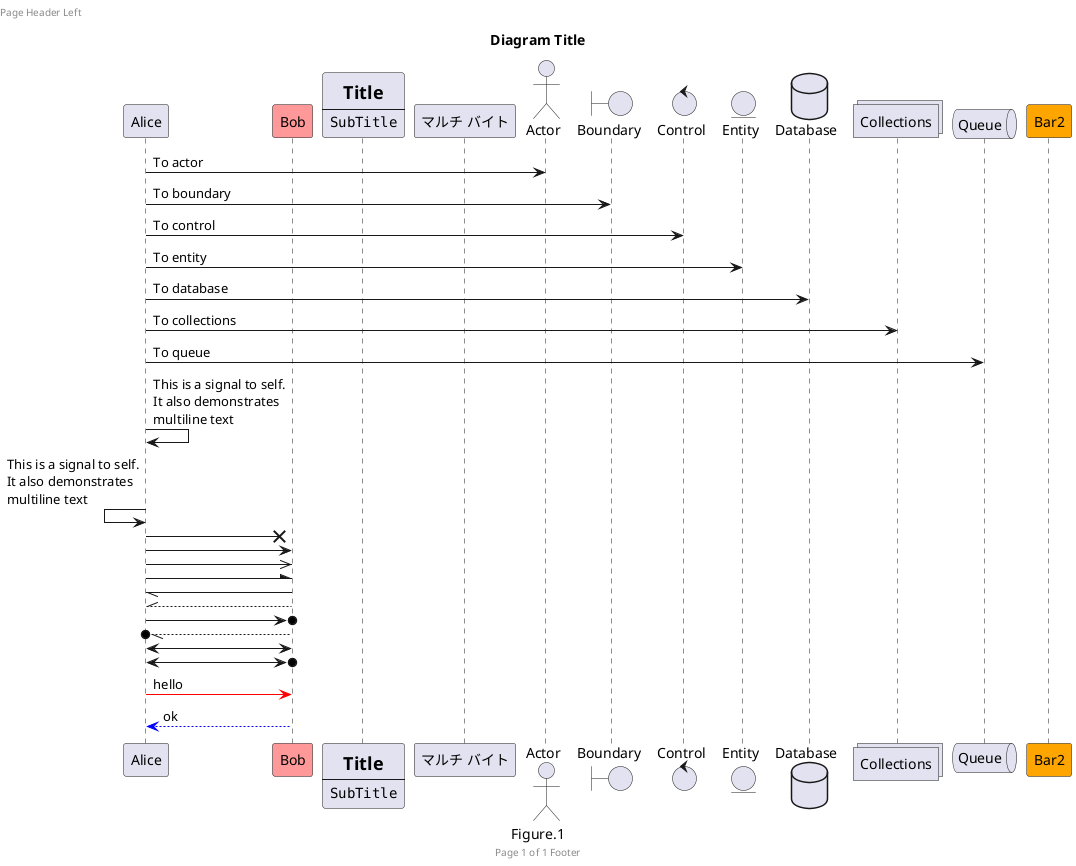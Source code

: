 @startuml

'header Page Header
left header Page Header Left

footer Page %page% of %lastpage% Footer

title Diagram Title

caption Figure.1

participant Alice as Foo
participant Bob as Bar #FF9999    /' 背景色 '/
participant Bar2 order 99 #orange /' 順番変更 '/
participant Multiline [           /' 複数行 '/
    =Title
    ----
    ""SubTitle""
]
participant "マルチ バイト"

actor       Actor       as Foo1
boundary    Boundary    as Foo2
control     Control     as Foo3
entity      Entity      as Foo4
database    Database    as Foo5
collections Collections as Foo6
queue       Queue       as Foo7

Foo -> Foo1 : To actor
Foo -> Foo2 : To boundary
Foo -> Foo3 : To control
Foo -> Foo4 : To entity
Foo -> Foo5 : To database
Foo -> Foo6 : To collections
Foo -> Foo7 : To queue

Foo -> Foo : This is a signal to self.\nIt also demonstrates\nmultiline text
Foo <- Foo : This is a signal to self.\nIt also demonstrates\nmultiline text

Foo ->x Bar
Foo -> Bar
Foo ->> Bar
Foo -\ Bar
Foo \\- Bar
Foo //-- Bar
Foo ->o Bar
Foo o\\-- Bar
Foo <-> Bar
Foo <->o Bar
Foo -[#red]> Bar : hello
Bar -[#0000FF]-> Foo : ok

@enduml

